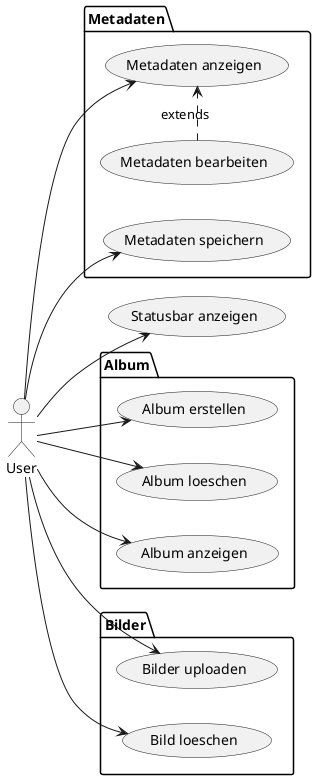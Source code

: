 @startuml useCaseDiagram
'https://plantuml.com/use-case-diagram

left to right direction

:User:

package Album {
User --> (Album erstellen)
User --> (Album loeschen)
User --> (Album anzeigen)
}

package Bilder {
User --> (Bilder uploaden)
User --> (Bild loeschen)
}

package Metadaten {
User --> (Metadaten anzeigen)
(Metadaten bearbeiten) .> (Metadaten anzeigen) : extends
User --> (Metadaten speichern)
}

User --> (Statusbar anzeigen)

@enduml
